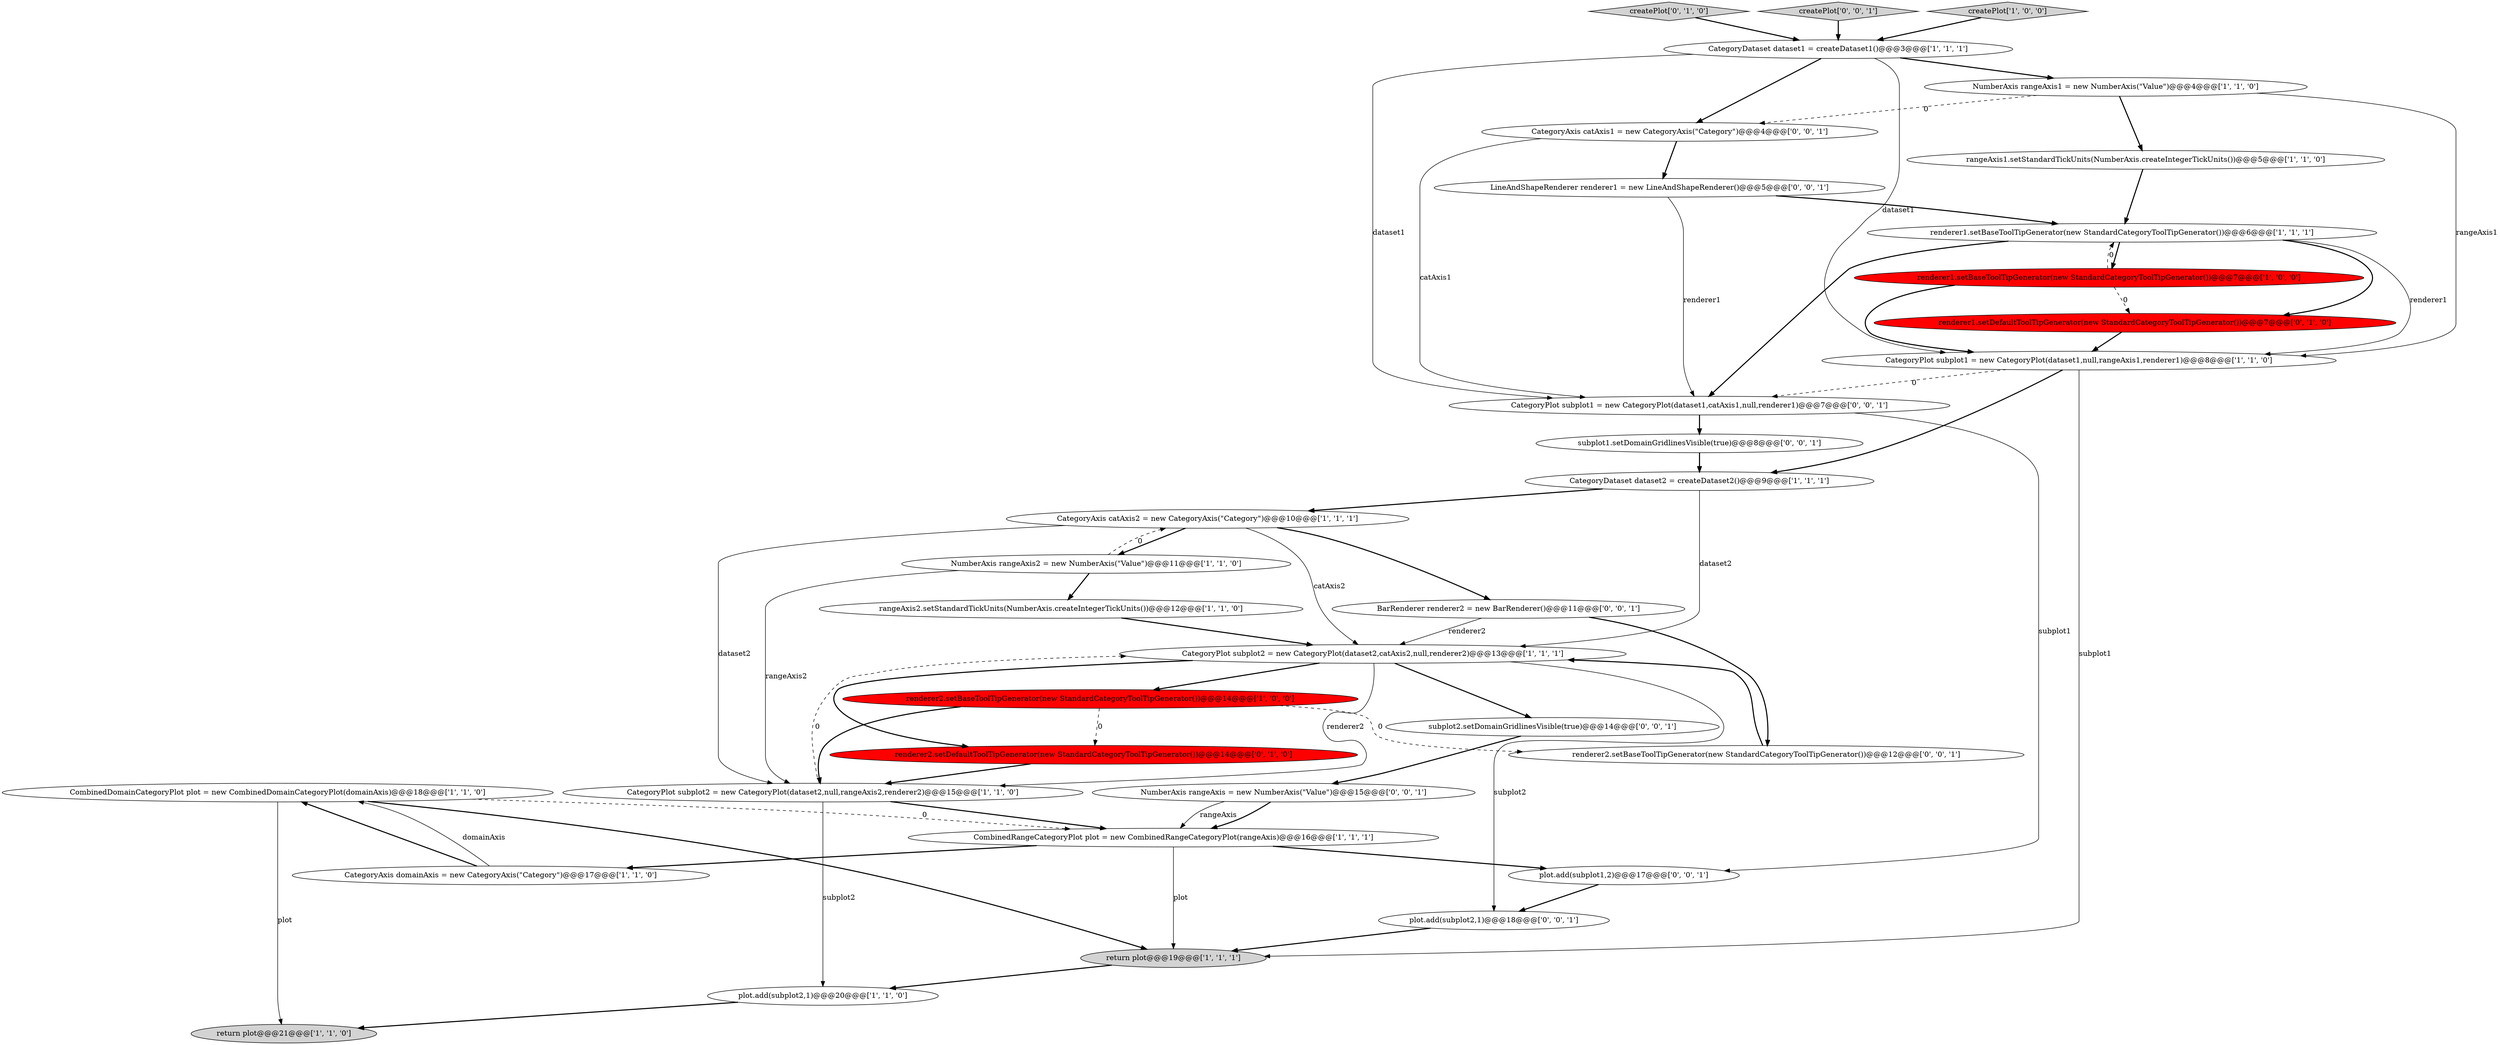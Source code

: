 digraph {
17 [style = filled, label = "return plot@@@19@@@['1', '1', '1']", fillcolor = lightgray, shape = ellipse image = "AAA0AAABBB1BBB"];
25 [style = filled, label = "CategoryAxis catAxis1 = new CategoryAxis(\"Category\")@@@4@@@['0', '0', '1']", fillcolor = white, shape = ellipse image = "AAA0AAABBB3BBB"];
29 [style = filled, label = "plot.add(subplot1,2)@@@17@@@['0', '0', '1']", fillcolor = white, shape = ellipse image = "AAA0AAABBB3BBB"];
23 [style = filled, label = "BarRenderer renderer2 = new BarRenderer()@@@11@@@['0', '0', '1']", fillcolor = white, shape = ellipse image = "AAA0AAABBB3BBB"];
24 [style = filled, label = "renderer2.setBaseToolTipGenerator(new StandardCategoryToolTipGenerator())@@@12@@@['0', '0', '1']", fillcolor = white, shape = ellipse image = "AAA0AAABBB3BBB"];
2 [style = filled, label = "CategoryAxis catAxis2 = new CategoryAxis(\"Category\")@@@10@@@['1', '1', '1']", fillcolor = white, shape = ellipse image = "AAA0AAABBB1BBB"];
31 [style = filled, label = "LineAndShapeRenderer renderer1 = new LineAndShapeRenderer()@@@5@@@['0', '0', '1']", fillcolor = white, shape = ellipse image = "AAA0AAABBB3BBB"];
11 [style = filled, label = "CategoryPlot subplot2 = new CategoryPlot(dataset2,catAxis2,null,renderer2)@@@13@@@['1', '1', '1']", fillcolor = white, shape = ellipse image = "AAA0AAABBB1BBB"];
3 [style = filled, label = "CategoryPlot subplot1 = new CategoryPlot(dataset1,null,rangeAxis1,renderer1)@@@8@@@['1', '1', '0']", fillcolor = white, shape = ellipse image = "AAA0AAABBB1BBB"];
27 [style = filled, label = "subplot2.setDomainGridlinesVisible(true)@@@14@@@['0', '0', '1']", fillcolor = white, shape = ellipse image = "AAA0AAABBB3BBB"];
12 [style = filled, label = "CategoryAxis domainAxis = new CategoryAxis(\"Category\")@@@17@@@['1', '1', '0']", fillcolor = white, shape = ellipse image = "AAA0AAABBB1BBB"];
1 [style = filled, label = "CategoryDataset dataset2 = createDataset2()@@@9@@@['1', '1', '1']", fillcolor = white, shape = ellipse image = "AAA0AAABBB1BBB"];
6 [style = filled, label = "renderer1.setBaseToolTipGenerator(new StandardCategoryToolTipGenerator())@@@6@@@['1', '1', '1']", fillcolor = white, shape = ellipse image = "AAA0AAABBB1BBB"];
19 [style = filled, label = "CombinedDomainCategoryPlot plot = new CombinedDomainCategoryPlot(domainAxis)@@@18@@@['1', '1', '0']", fillcolor = white, shape = ellipse image = "AAA0AAABBB1BBB"];
9 [style = filled, label = "NumberAxis rangeAxis2 = new NumberAxis(\"Value\")@@@11@@@['1', '1', '0']", fillcolor = white, shape = ellipse image = "AAA0AAABBB1BBB"];
26 [style = filled, label = "plot.add(subplot2,1)@@@18@@@['0', '0', '1']", fillcolor = white, shape = ellipse image = "AAA0AAABBB3BBB"];
21 [style = filled, label = "createPlot['0', '1', '0']", fillcolor = lightgray, shape = diamond image = "AAA0AAABBB2BBB"];
13 [style = filled, label = "plot.add(subplot2,1)@@@20@@@['1', '1', '0']", fillcolor = white, shape = ellipse image = "AAA0AAABBB1BBB"];
7 [style = filled, label = "rangeAxis2.setStandardTickUnits(NumberAxis.createIntegerTickUnits())@@@12@@@['1', '1', '0']", fillcolor = white, shape = ellipse image = "AAA0AAABBB1BBB"];
4 [style = filled, label = "renderer2.setBaseToolTipGenerator(new StandardCategoryToolTipGenerator())@@@14@@@['1', '0', '0']", fillcolor = red, shape = ellipse image = "AAA1AAABBB1BBB"];
33 [style = filled, label = "createPlot['0', '0', '1']", fillcolor = lightgray, shape = diamond image = "AAA0AAABBB3BBB"];
30 [style = filled, label = "CategoryPlot subplot1 = new CategoryPlot(dataset1,catAxis1,null,renderer1)@@@7@@@['0', '0', '1']", fillcolor = white, shape = ellipse image = "AAA0AAABBB3BBB"];
5 [style = filled, label = "CategoryPlot subplot2 = new CategoryPlot(dataset2,null,rangeAxis2,renderer2)@@@15@@@['1', '1', '0']", fillcolor = white, shape = ellipse image = "AAA0AAABBB1BBB"];
8 [style = filled, label = "createPlot['1', '0', '0']", fillcolor = lightgray, shape = diamond image = "AAA0AAABBB1BBB"];
10 [style = filled, label = "return plot@@@21@@@['1', '1', '0']", fillcolor = lightgray, shape = ellipse image = "AAA0AAABBB1BBB"];
14 [style = filled, label = "CategoryDataset dataset1 = createDataset1()@@@3@@@['1', '1', '1']", fillcolor = white, shape = ellipse image = "AAA0AAABBB1BBB"];
0 [style = filled, label = "NumberAxis rangeAxis1 = new NumberAxis(\"Value\")@@@4@@@['1', '1', '0']", fillcolor = white, shape = ellipse image = "AAA0AAABBB1BBB"];
28 [style = filled, label = "NumberAxis rangeAxis = new NumberAxis(\"Value\")@@@15@@@['0', '0', '1']", fillcolor = white, shape = ellipse image = "AAA0AAABBB3BBB"];
32 [style = filled, label = "subplot1.setDomainGridlinesVisible(true)@@@8@@@['0', '0', '1']", fillcolor = white, shape = ellipse image = "AAA0AAABBB3BBB"];
22 [style = filled, label = "renderer1.setDefaultToolTipGenerator(new StandardCategoryToolTipGenerator())@@@7@@@['0', '1', '0']", fillcolor = red, shape = ellipse image = "AAA1AAABBB2BBB"];
20 [style = filled, label = "renderer2.setDefaultToolTipGenerator(new StandardCategoryToolTipGenerator())@@@14@@@['0', '1', '0']", fillcolor = red, shape = ellipse image = "AAA1AAABBB2BBB"];
15 [style = filled, label = "rangeAxis1.setStandardTickUnits(NumberAxis.createIntegerTickUnits())@@@5@@@['1', '1', '0']", fillcolor = white, shape = ellipse image = "AAA0AAABBB1BBB"];
16 [style = filled, label = "renderer1.setBaseToolTipGenerator(new StandardCategoryToolTipGenerator())@@@7@@@['1', '0', '0']", fillcolor = red, shape = ellipse image = "AAA1AAABBB1BBB"];
18 [style = filled, label = "CombinedRangeCategoryPlot plot = new CombinedRangeCategoryPlot(rangeAxis)@@@16@@@['1', '1', '1']", fillcolor = white, shape = ellipse image = "AAA0AAABBB1BBB"];
0->3 [style = solid, label="rangeAxis1"];
16->3 [style = bold, label=""];
13->10 [style = bold, label=""];
11->20 [style = bold, label=""];
33->14 [style = bold, label=""];
14->3 [style = solid, label="dataset1"];
6->3 [style = solid, label="renderer1"];
2->5 [style = solid, label="dataset2"];
7->11 [style = bold, label=""];
14->25 [style = bold, label=""];
28->18 [style = bold, label=""];
19->10 [style = solid, label="plot"];
18->17 [style = solid, label="plot"];
1->11 [style = solid, label="dataset2"];
3->1 [style = bold, label=""];
26->17 [style = bold, label=""];
11->5 [style = solid, label="renderer2"];
6->22 [style = bold, label=""];
2->11 [style = solid, label="catAxis2"];
27->28 [style = bold, label=""];
25->30 [style = solid, label="catAxis1"];
11->4 [style = bold, label=""];
18->12 [style = bold, label=""];
28->18 [style = solid, label="rangeAxis"];
8->14 [style = bold, label=""];
30->32 [style = bold, label=""];
15->6 [style = bold, label=""];
12->19 [style = solid, label="domainAxis"];
5->18 [style = bold, label=""];
19->17 [style = bold, label=""];
2->9 [style = bold, label=""];
3->17 [style = solid, label="subplot1"];
5->13 [style = solid, label="subplot2"];
30->29 [style = solid, label="subplot1"];
9->7 [style = bold, label=""];
23->11 [style = solid, label="renderer2"];
19->18 [style = dashed, label="0"];
0->15 [style = bold, label=""];
9->2 [style = dashed, label="0"];
20->5 [style = bold, label=""];
25->31 [style = bold, label=""];
29->26 [style = bold, label=""];
22->3 [style = bold, label=""];
2->23 [style = bold, label=""];
18->29 [style = bold, label=""];
23->24 [style = bold, label=""];
31->6 [style = bold, label=""];
0->25 [style = dashed, label="0"];
14->0 [style = bold, label=""];
5->11 [style = dashed, label="0"];
4->20 [style = dashed, label="0"];
6->16 [style = bold, label=""];
24->11 [style = bold, label=""];
14->30 [style = solid, label="dataset1"];
32->1 [style = bold, label=""];
11->27 [style = bold, label=""];
16->6 [style = dashed, label="0"];
1->2 [style = bold, label=""];
17->13 [style = bold, label=""];
11->26 [style = solid, label="subplot2"];
4->24 [style = dashed, label="0"];
31->30 [style = solid, label="renderer1"];
12->19 [style = bold, label=""];
3->30 [style = dashed, label="0"];
4->5 [style = bold, label=""];
9->5 [style = solid, label="rangeAxis2"];
16->22 [style = dashed, label="0"];
21->14 [style = bold, label=""];
6->30 [style = bold, label=""];
}

